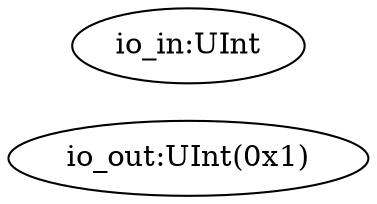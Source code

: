 digraph ZeroWidthTest_PopCountComp_1{
rankdir = LR;
  io_out[label="io_out:UInt(0x1)"];
  io_in[label="io_in:UInt"];
}